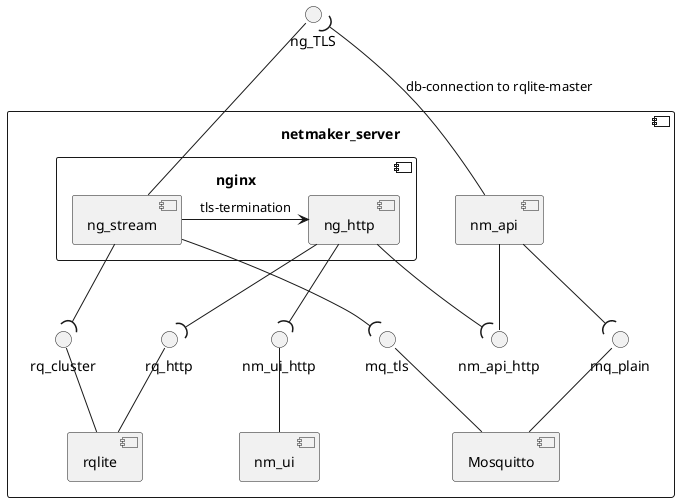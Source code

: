 @startuml

interface ng_TLS

component netmaker_server {
  component nginx {
    component ng_stream
    component ng_http

    ng_stream -up- ng_TLS 

    ng_stream -right-> ng_http : tls-termination
  }

  component nm_ui
  nm_ui -up- nm_ui_http
  ng_http -down-( nm_ui_http

  component Mosquitto
  Mosquitto -up- mq_plain
  Mosquitto -up- mq_tls
  ng_stream -down-( mq_tls

  component rqlite
  rqlite -up- rq_http
  rqlite -up- rq_cluster
  ng_stream -down-( rq_cluster
  ng_http -down-( rq_http

  component nm_api
  nm_api -down- nm_api_http
  ng_http --( nm_api_http
  nm_api -up-( ng_TLS : db-connection to rqlite-master
  nm_api --( mq_plain
}

@enduml
